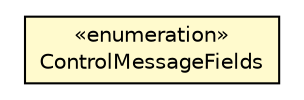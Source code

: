#!/usr/local/bin/dot
#
# Class diagram 
# Generated by UMLGraph version R5_6-24-gf6e263 (http://www.umlgraph.org/)
#

digraph G {
	edge [fontname="Helvetica",fontsize=10,labelfontname="Helvetica",labelfontsize=10];
	node [fontname="Helvetica",fontsize=10,shape=plaintext];
	nodesep=0.25;
	ranksep=0.5;
	// org.universAAL.middleware.brokers.message.control.ControlMessage.ControlMessageFields
	c3152813 [label=<<table title="org.universAAL.middleware.brokers.message.control.ControlMessage.ControlMessageFields" border="0" cellborder="1" cellspacing="0" cellpadding="2" port="p" bgcolor="lemonChiffon" href="./ControlMessage.ControlMessageFields.html">
		<tr><td><table border="0" cellspacing="0" cellpadding="1">
<tr><td align="center" balign="center"> &#171;enumeration&#187; </td></tr>
<tr><td align="center" balign="center"> ControlMessageFields </td></tr>
		</table></td></tr>
		</table>>, URL="./ControlMessage.ControlMessageFields.html", fontname="Helvetica", fontcolor="black", fontsize=10.0];
}

